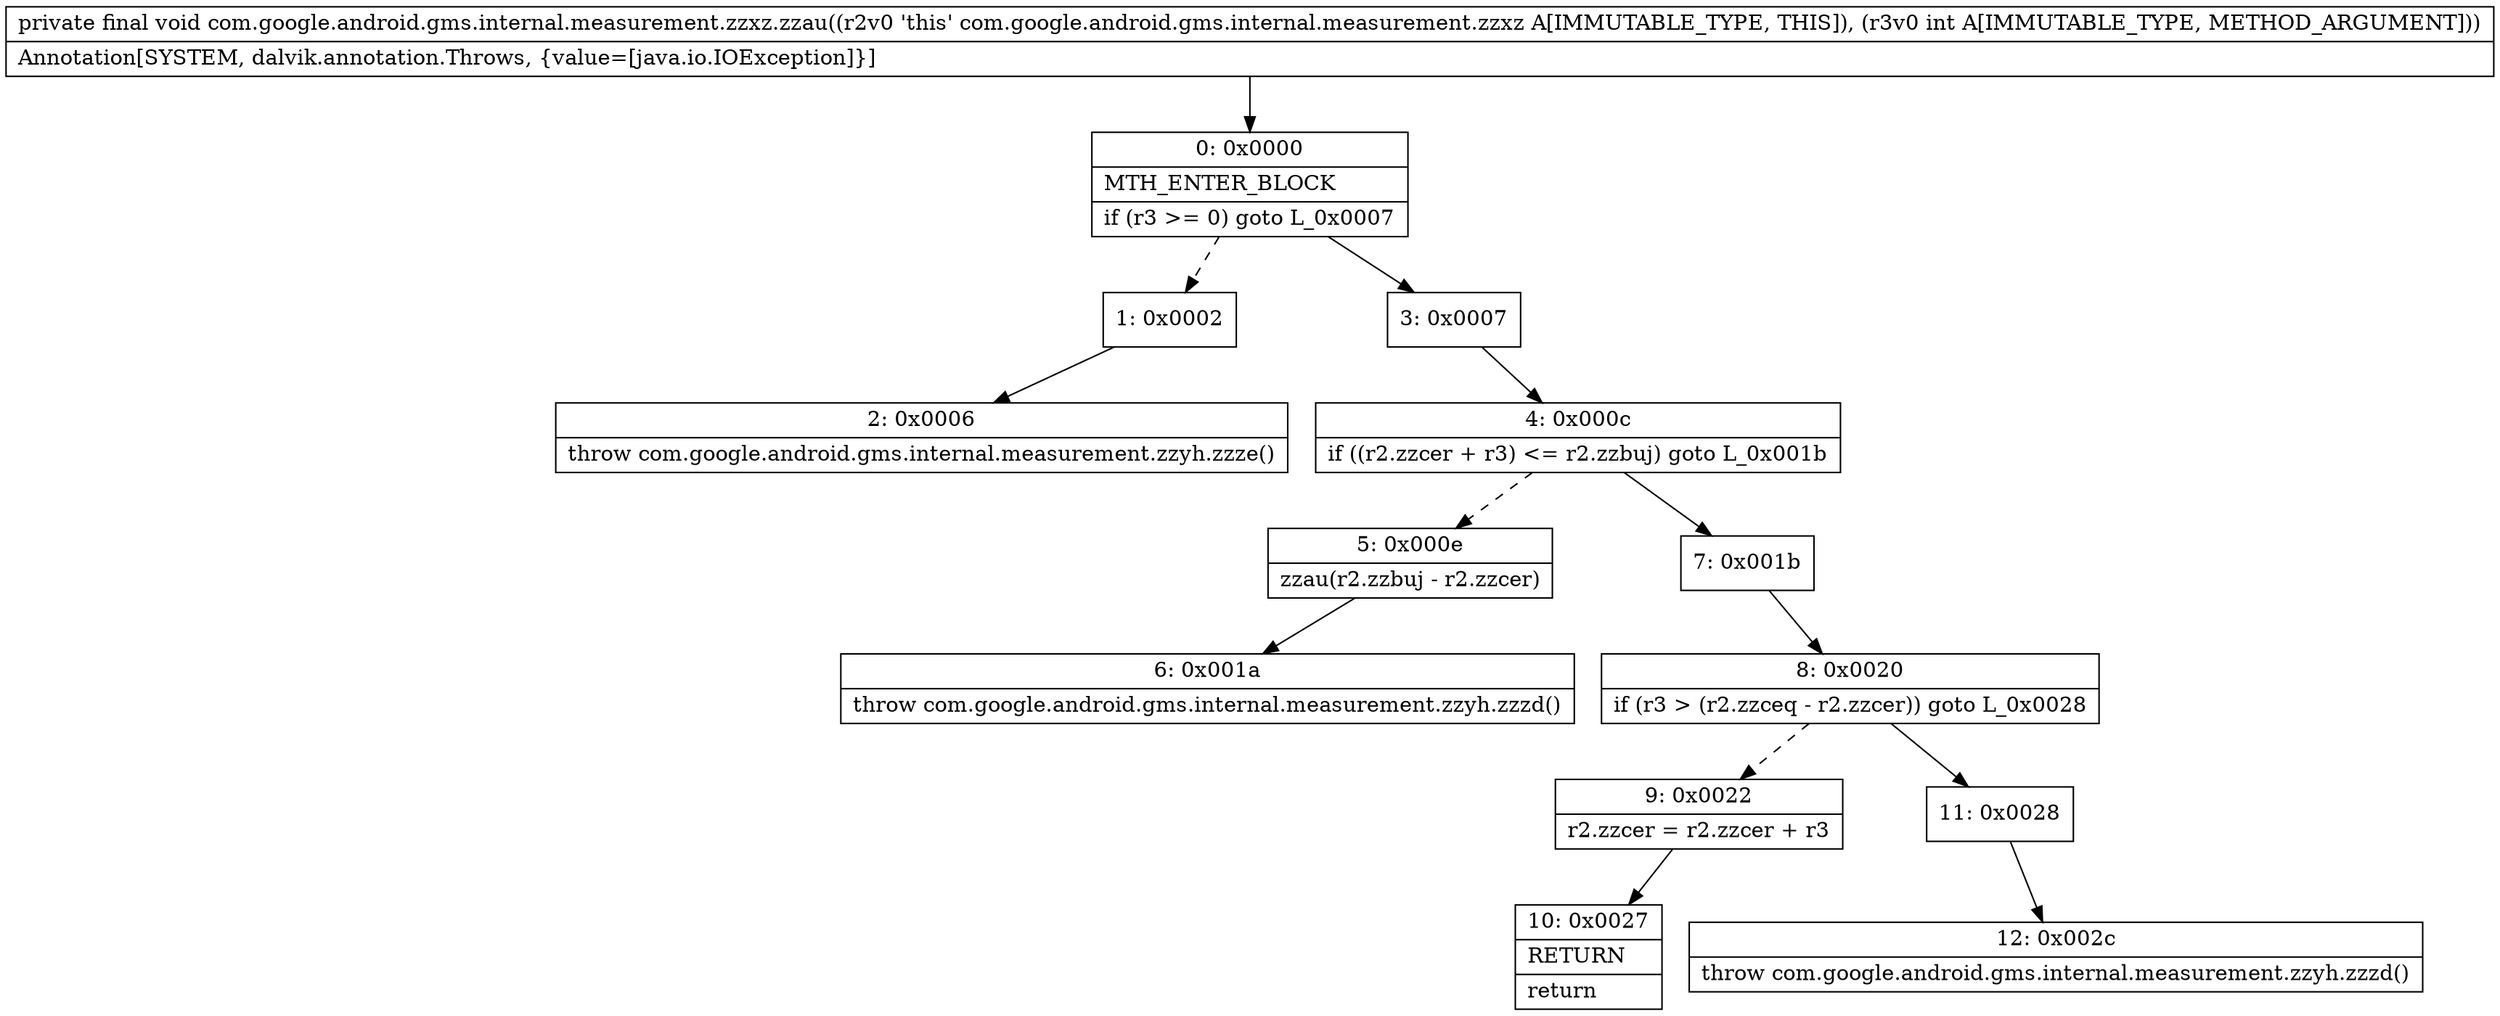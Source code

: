 digraph "CFG forcom.google.android.gms.internal.measurement.zzxz.zzau(I)V" {
Node_0 [shape=record,label="{0\:\ 0x0000|MTH_ENTER_BLOCK\l|if (r3 \>= 0) goto L_0x0007\l}"];
Node_1 [shape=record,label="{1\:\ 0x0002}"];
Node_2 [shape=record,label="{2\:\ 0x0006|throw com.google.android.gms.internal.measurement.zzyh.zzze()\l}"];
Node_3 [shape=record,label="{3\:\ 0x0007}"];
Node_4 [shape=record,label="{4\:\ 0x000c|if ((r2.zzcer + r3) \<= r2.zzbuj) goto L_0x001b\l}"];
Node_5 [shape=record,label="{5\:\ 0x000e|zzau(r2.zzbuj \- r2.zzcer)\l}"];
Node_6 [shape=record,label="{6\:\ 0x001a|throw com.google.android.gms.internal.measurement.zzyh.zzzd()\l}"];
Node_7 [shape=record,label="{7\:\ 0x001b}"];
Node_8 [shape=record,label="{8\:\ 0x0020|if (r3 \> (r2.zzceq \- r2.zzcer)) goto L_0x0028\l}"];
Node_9 [shape=record,label="{9\:\ 0x0022|r2.zzcer = r2.zzcer + r3\l}"];
Node_10 [shape=record,label="{10\:\ 0x0027|RETURN\l|return\l}"];
Node_11 [shape=record,label="{11\:\ 0x0028}"];
Node_12 [shape=record,label="{12\:\ 0x002c|throw com.google.android.gms.internal.measurement.zzyh.zzzd()\l}"];
MethodNode[shape=record,label="{private final void com.google.android.gms.internal.measurement.zzxz.zzau((r2v0 'this' com.google.android.gms.internal.measurement.zzxz A[IMMUTABLE_TYPE, THIS]), (r3v0 int A[IMMUTABLE_TYPE, METHOD_ARGUMENT]))  | Annotation[SYSTEM, dalvik.annotation.Throws, \{value=[java.io.IOException]\}]\l}"];
MethodNode -> Node_0;
Node_0 -> Node_1[style=dashed];
Node_0 -> Node_3;
Node_1 -> Node_2;
Node_3 -> Node_4;
Node_4 -> Node_5[style=dashed];
Node_4 -> Node_7;
Node_5 -> Node_6;
Node_7 -> Node_8;
Node_8 -> Node_9[style=dashed];
Node_8 -> Node_11;
Node_9 -> Node_10;
Node_11 -> Node_12;
}


